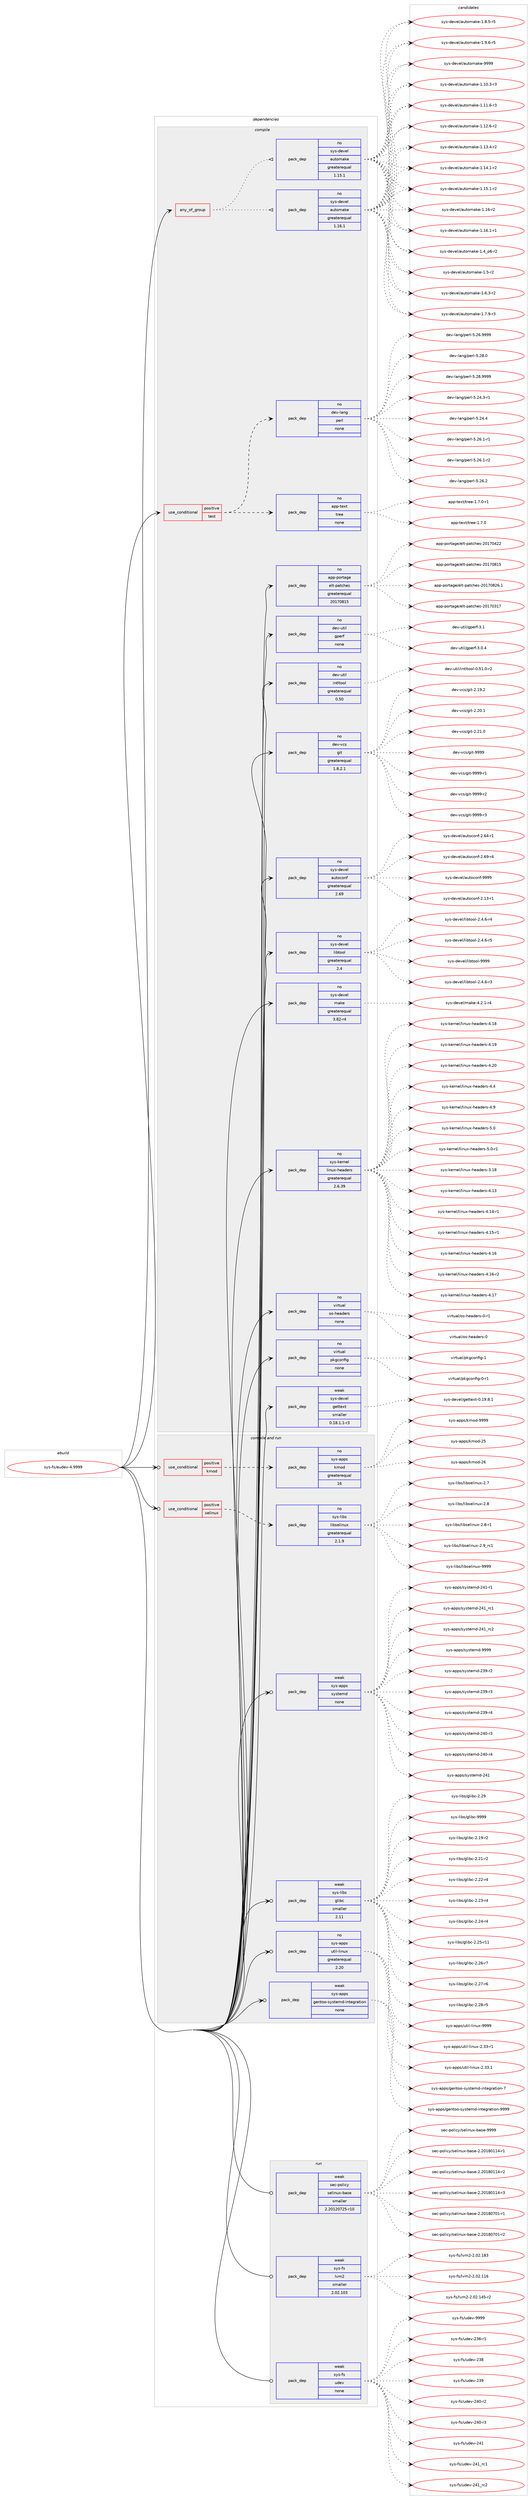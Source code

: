 digraph prolog {

# *************
# Graph options
# *************

newrank=true;
concentrate=true;
compound=true;
graph [rankdir=LR,fontname=Helvetica,fontsize=10,ranksep=1.5];#, ranksep=2.5, nodesep=0.2];
edge  [arrowhead=vee];
node  [fontname=Helvetica,fontsize=10];

# **********
# The ebuild
# **********

subgraph cluster_leftcol {
color=gray;
rank=same;
label=<<i>ebuild</i>>;
id [label="sys-fs/eudev-4.9999", color=red, width=4, href="../sys-fs/eudev-4.9999.svg"];
}

# ****************
# The dependencies
# ****************

subgraph cluster_midcol {
color=gray;
label=<<i>dependencies</i>>;
subgraph cluster_compile {
fillcolor="#eeeeee";
style=filled;
label=<<i>compile</i>>;
subgraph any27521 {
dependency1732085 [label=<<TABLE BORDER="0" CELLBORDER="1" CELLSPACING="0" CELLPADDING="4"><TR><TD CELLPADDING="10">any_of_group</TD></TR></TABLE>>, shape=none, color=red];subgraph pack1242991 {
dependency1732086 [label=<<TABLE BORDER="0" CELLBORDER="1" CELLSPACING="0" CELLPADDING="4" WIDTH="220"><TR><TD ROWSPAN="6" CELLPADDING="30">pack_dep</TD></TR><TR><TD WIDTH="110">no</TD></TR><TR><TD>sys-devel</TD></TR><TR><TD>automake</TD></TR><TR><TD>greaterequal</TD></TR><TR><TD>1.16.1</TD></TR></TABLE>>, shape=none, color=blue];
}
dependency1732085:e -> dependency1732086:w [weight=20,style="dotted",arrowhead="oinv"];
subgraph pack1242992 {
dependency1732087 [label=<<TABLE BORDER="0" CELLBORDER="1" CELLSPACING="0" CELLPADDING="4" WIDTH="220"><TR><TD ROWSPAN="6" CELLPADDING="30">pack_dep</TD></TR><TR><TD WIDTH="110">no</TD></TR><TR><TD>sys-devel</TD></TR><TR><TD>automake</TD></TR><TR><TD>greaterequal</TD></TR><TR><TD>1.15.1</TD></TR></TABLE>>, shape=none, color=blue];
}
dependency1732085:e -> dependency1732087:w [weight=20,style="dotted",arrowhead="oinv"];
}
id:e -> dependency1732085:w [weight=20,style="solid",arrowhead="vee"];
subgraph cond460660 {
dependency1732088 [label=<<TABLE BORDER="0" CELLBORDER="1" CELLSPACING="0" CELLPADDING="4"><TR><TD ROWSPAN="3" CELLPADDING="10">use_conditional</TD></TR><TR><TD>positive</TD></TR><TR><TD>test</TD></TR></TABLE>>, shape=none, color=red];
subgraph pack1242993 {
dependency1732089 [label=<<TABLE BORDER="0" CELLBORDER="1" CELLSPACING="0" CELLPADDING="4" WIDTH="220"><TR><TD ROWSPAN="6" CELLPADDING="30">pack_dep</TD></TR><TR><TD WIDTH="110">no</TD></TR><TR><TD>app-text</TD></TR><TR><TD>tree</TD></TR><TR><TD>none</TD></TR><TR><TD></TD></TR></TABLE>>, shape=none, color=blue];
}
dependency1732088:e -> dependency1732089:w [weight=20,style="dashed",arrowhead="vee"];
subgraph pack1242994 {
dependency1732090 [label=<<TABLE BORDER="0" CELLBORDER="1" CELLSPACING="0" CELLPADDING="4" WIDTH="220"><TR><TD ROWSPAN="6" CELLPADDING="30">pack_dep</TD></TR><TR><TD WIDTH="110">no</TD></TR><TR><TD>dev-lang</TD></TR><TR><TD>perl</TD></TR><TR><TD>none</TD></TR><TR><TD></TD></TR></TABLE>>, shape=none, color=blue];
}
dependency1732088:e -> dependency1732090:w [weight=20,style="dashed",arrowhead="vee"];
}
id:e -> dependency1732088:w [weight=20,style="solid",arrowhead="vee"];
subgraph pack1242995 {
dependency1732091 [label=<<TABLE BORDER="0" CELLBORDER="1" CELLSPACING="0" CELLPADDING="4" WIDTH="220"><TR><TD ROWSPAN="6" CELLPADDING="30">pack_dep</TD></TR><TR><TD WIDTH="110">no</TD></TR><TR><TD>app-portage</TD></TR><TR><TD>elt-patches</TD></TR><TR><TD>greaterequal</TD></TR><TR><TD>20170815</TD></TR></TABLE>>, shape=none, color=blue];
}
id:e -> dependency1732091:w [weight=20,style="solid",arrowhead="vee"];
subgraph pack1242996 {
dependency1732092 [label=<<TABLE BORDER="0" CELLBORDER="1" CELLSPACING="0" CELLPADDING="4" WIDTH="220"><TR><TD ROWSPAN="6" CELLPADDING="30">pack_dep</TD></TR><TR><TD WIDTH="110">no</TD></TR><TR><TD>dev-util</TD></TR><TR><TD>gperf</TD></TR><TR><TD>none</TD></TR><TR><TD></TD></TR></TABLE>>, shape=none, color=blue];
}
id:e -> dependency1732092:w [weight=20,style="solid",arrowhead="vee"];
subgraph pack1242997 {
dependency1732093 [label=<<TABLE BORDER="0" CELLBORDER="1" CELLSPACING="0" CELLPADDING="4" WIDTH="220"><TR><TD ROWSPAN="6" CELLPADDING="30">pack_dep</TD></TR><TR><TD WIDTH="110">no</TD></TR><TR><TD>dev-util</TD></TR><TR><TD>intltool</TD></TR><TR><TD>greaterequal</TD></TR><TR><TD>0.50</TD></TR></TABLE>>, shape=none, color=blue];
}
id:e -> dependency1732093:w [weight=20,style="solid",arrowhead="vee"];
subgraph pack1242998 {
dependency1732094 [label=<<TABLE BORDER="0" CELLBORDER="1" CELLSPACING="0" CELLPADDING="4" WIDTH="220"><TR><TD ROWSPAN="6" CELLPADDING="30">pack_dep</TD></TR><TR><TD WIDTH="110">no</TD></TR><TR><TD>dev-vcs</TD></TR><TR><TD>git</TD></TR><TR><TD>greaterequal</TD></TR><TR><TD>1.8.2.1</TD></TR></TABLE>>, shape=none, color=blue];
}
id:e -> dependency1732094:w [weight=20,style="solid",arrowhead="vee"];
subgraph pack1242999 {
dependency1732095 [label=<<TABLE BORDER="0" CELLBORDER="1" CELLSPACING="0" CELLPADDING="4" WIDTH="220"><TR><TD ROWSPAN="6" CELLPADDING="30">pack_dep</TD></TR><TR><TD WIDTH="110">no</TD></TR><TR><TD>sys-devel</TD></TR><TR><TD>autoconf</TD></TR><TR><TD>greaterequal</TD></TR><TR><TD>2.69</TD></TR></TABLE>>, shape=none, color=blue];
}
id:e -> dependency1732095:w [weight=20,style="solid",arrowhead="vee"];
subgraph pack1243000 {
dependency1732096 [label=<<TABLE BORDER="0" CELLBORDER="1" CELLSPACING="0" CELLPADDING="4" WIDTH="220"><TR><TD ROWSPAN="6" CELLPADDING="30">pack_dep</TD></TR><TR><TD WIDTH="110">no</TD></TR><TR><TD>sys-devel</TD></TR><TR><TD>libtool</TD></TR><TR><TD>greaterequal</TD></TR><TR><TD>2.4</TD></TR></TABLE>>, shape=none, color=blue];
}
id:e -> dependency1732096:w [weight=20,style="solid",arrowhead="vee"];
subgraph pack1243001 {
dependency1732097 [label=<<TABLE BORDER="0" CELLBORDER="1" CELLSPACING="0" CELLPADDING="4" WIDTH="220"><TR><TD ROWSPAN="6" CELLPADDING="30">pack_dep</TD></TR><TR><TD WIDTH="110">no</TD></TR><TR><TD>sys-devel</TD></TR><TR><TD>make</TD></TR><TR><TD>greaterequal</TD></TR><TR><TD>3.82-r4</TD></TR></TABLE>>, shape=none, color=blue];
}
id:e -> dependency1732097:w [weight=20,style="solid",arrowhead="vee"];
subgraph pack1243002 {
dependency1732098 [label=<<TABLE BORDER="0" CELLBORDER="1" CELLSPACING="0" CELLPADDING="4" WIDTH="220"><TR><TD ROWSPAN="6" CELLPADDING="30">pack_dep</TD></TR><TR><TD WIDTH="110">no</TD></TR><TR><TD>sys-kernel</TD></TR><TR><TD>linux-headers</TD></TR><TR><TD>greaterequal</TD></TR><TR><TD>2.6.39</TD></TR></TABLE>>, shape=none, color=blue];
}
id:e -> dependency1732098:w [weight=20,style="solid",arrowhead="vee"];
subgraph pack1243003 {
dependency1732099 [label=<<TABLE BORDER="0" CELLBORDER="1" CELLSPACING="0" CELLPADDING="4" WIDTH="220"><TR><TD ROWSPAN="6" CELLPADDING="30">pack_dep</TD></TR><TR><TD WIDTH="110">no</TD></TR><TR><TD>virtual</TD></TR><TR><TD>os-headers</TD></TR><TR><TD>none</TD></TR><TR><TD></TD></TR></TABLE>>, shape=none, color=blue];
}
id:e -> dependency1732099:w [weight=20,style="solid",arrowhead="vee"];
subgraph pack1243004 {
dependency1732100 [label=<<TABLE BORDER="0" CELLBORDER="1" CELLSPACING="0" CELLPADDING="4" WIDTH="220"><TR><TD ROWSPAN="6" CELLPADDING="30">pack_dep</TD></TR><TR><TD WIDTH="110">no</TD></TR><TR><TD>virtual</TD></TR><TR><TD>pkgconfig</TD></TR><TR><TD>none</TD></TR><TR><TD></TD></TR></TABLE>>, shape=none, color=blue];
}
id:e -> dependency1732100:w [weight=20,style="solid",arrowhead="vee"];
subgraph pack1243005 {
dependency1732101 [label=<<TABLE BORDER="0" CELLBORDER="1" CELLSPACING="0" CELLPADDING="4" WIDTH="220"><TR><TD ROWSPAN="6" CELLPADDING="30">pack_dep</TD></TR><TR><TD WIDTH="110">weak</TD></TR><TR><TD>sys-devel</TD></TR><TR><TD>gettext</TD></TR><TR><TD>smaller</TD></TR><TR><TD>0.18.1.1-r3</TD></TR></TABLE>>, shape=none, color=blue];
}
id:e -> dependency1732101:w [weight=20,style="solid",arrowhead="vee"];
}
subgraph cluster_compileandrun {
fillcolor="#eeeeee";
style=filled;
label=<<i>compile and run</i>>;
subgraph cond460661 {
dependency1732102 [label=<<TABLE BORDER="0" CELLBORDER="1" CELLSPACING="0" CELLPADDING="4"><TR><TD ROWSPAN="3" CELLPADDING="10">use_conditional</TD></TR><TR><TD>positive</TD></TR><TR><TD>kmod</TD></TR></TABLE>>, shape=none, color=red];
subgraph pack1243006 {
dependency1732103 [label=<<TABLE BORDER="0" CELLBORDER="1" CELLSPACING="0" CELLPADDING="4" WIDTH="220"><TR><TD ROWSPAN="6" CELLPADDING="30">pack_dep</TD></TR><TR><TD WIDTH="110">no</TD></TR><TR><TD>sys-apps</TD></TR><TR><TD>kmod</TD></TR><TR><TD>greaterequal</TD></TR><TR><TD>16</TD></TR></TABLE>>, shape=none, color=blue];
}
dependency1732102:e -> dependency1732103:w [weight=20,style="dashed",arrowhead="vee"];
}
id:e -> dependency1732102:w [weight=20,style="solid",arrowhead="odotvee"];
subgraph cond460662 {
dependency1732104 [label=<<TABLE BORDER="0" CELLBORDER="1" CELLSPACING="0" CELLPADDING="4"><TR><TD ROWSPAN="3" CELLPADDING="10">use_conditional</TD></TR><TR><TD>positive</TD></TR><TR><TD>selinux</TD></TR></TABLE>>, shape=none, color=red];
subgraph pack1243007 {
dependency1732105 [label=<<TABLE BORDER="0" CELLBORDER="1" CELLSPACING="0" CELLPADDING="4" WIDTH="220"><TR><TD ROWSPAN="6" CELLPADDING="30">pack_dep</TD></TR><TR><TD WIDTH="110">no</TD></TR><TR><TD>sys-libs</TD></TR><TR><TD>libselinux</TD></TR><TR><TD>greaterequal</TD></TR><TR><TD>2.1.9</TD></TR></TABLE>>, shape=none, color=blue];
}
dependency1732104:e -> dependency1732105:w [weight=20,style="dashed",arrowhead="vee"];
}
id:e -> dependency1732104:w [weight=20,style="solid",arrowhead="odotvee"];
subgraph pack1243008 {
dependency1732106 [label=<<TABLE BORDER="0" CELLBORDER="1" CELLSPACING="0" CELLPADDING="4" WIDTH="220"><TR><TD ROWSPAN="6" CELLPADDING="30">pack_dep</TD></TR><TR><TD WIDTH="110">no</TD></TR><TR><TD>sys-apps</TD></TR><TR><TD>util-linux</TD></TR><TR><TD>greaterequal</TD></TR><TR><TD>2.20</TD></TR></TABLE>>, shape=none, color=blue];
}
id:e -> dependency1732106:w [weight=20,style="solid",arrowhead="odotvee"];
subgraph pack1243009 {
dependency1732107 [label=<<TABLE BORDER="0" CELLBORDER="1" CELLSPACING="0" CELLPADDING="4" WIDTH="220"><TR><TD ROWSPAN="6" CELLPADDING="30">pack_dep</TD></TR><TR><TD WIDTH="110">weak</TD></TR><TR><TD>sys-apps</TD></TR><TR><TD>gentoo-systemd-integration</TD></TR><TR><TD>none</TD></TR><TR><TD></TD></TR></TABLE>>, shape=none, color=blue];
}
id:e -> dependency1732107:w [weight=20,style="solid",arrowhead="odotvee"];
subgraph pack1243010 {
dependency1732108 [label=<<TABLE BORDER="0" CELLBORDER="1" CELLSPACING="0" CELLPADDING="4" WIDTH="220"><TR><TD ROWSPAN="6" CELLPADDING="30">pack_dep</TD></TR><TR><TD WIDTH="110">weak</TD></TR><TR><TD>sys-apps</TD></TR><TR><TD>systemd</TD></TR><TR><TD>none</TD></TR><TR><TD></TD></TR></TABLE>>, shape=none, color=blue];
}
id:e -> dependency1732108:w [weight=20,style="solid",arrowhead="odotvee"];
subgraph pack1243011 {
dependency1732109 [label=<<TABLE BORDER="0" CELLBORDER="1" CELLSPACING="0" CELLPADDING="4" WIDTH="220"><TR><TD ROWSPAN="6" CELLPADDING="30">pack_dep</TD></TR><TR><TD WIDTH="110">weak</TD></TR><TR><TD>sys-libs</TD></TR><TR><TD>glibc</TD></TR><TR><TD>smaller</TD></TR><TR><TD>2.11</TD></TR></TABLE>>, shape=none, color=blue];
}
id:e -> dependency1732109:w [weight=20,style="solid",arrowhead="odotvee"];
}
subgraph cluster_run {
fillcolor="#eeeeee";
style=filled;
label=<<i>run</i>>;
subgraph pack1243012 {
dependency1732110 [label=<<TABLE BORDER="0" CELLBORDER="1" CELLSPACING="0" CELLPADDING="4" WIDTH="220"><TR><TD ROWSPAN="6" CELLPADDING="30">pack_dep</TD></TR><TR><TD WIDTH="110">weak</TD></TR><TR><TD>sec-policy</TD></TR><TR><TD>selinux-base</TD></TR><TR><TD>smaller</TD></TR><TR><TD>2.20120725-r10</TD></TR></TABLE>>, shape=none, color=blue];
}
id:e -> dependency1732110:w [weight=20,style="solid",arrowhead="odot"];
subgraph pack1243013 {
dependency1732111 [label=<<TABLE BORDER="0" CELLBORDER="1" CELLSPACING="0" CELLPADDING="4" WIDTH="220"><TR><TD ROWSPAN="6" CELLPADDING="30">pack_dep</TD></TR><TR><TD WIDTH="110">weak</TD></TR><TR><TD>sys-fs</TD></TR><TR><TD>lvm2</TD></TR><TR><TD>smaller</TD></TR><TR><TD>2.02.103</TD></TR></TABLE>>, shape=none, color=blue];
}
id:e -> dependency1732111:w [weight=20,style="solid",arrowhead="odot"];
subgraph pack1243014 {
dependency1732112 [label=<<TABLE BORDER="0" CELLBORDER="1" CELLSPACING="0" CELLPADDING="4" WIDTH="220"><TR><TD ROWSPAN="6" CELLPADDING="30">pack_dep</TD></TR><TR><TD WIDTH="110">weak</TD></TR><TR><TD>sys-fs</TD></TR><TR><TD>udev</TD></TR><TR><TD>none</TD></TR><TR><TD></TD></TR></TABLE>>, shape=none, color=blue];
}
id:e -> dependency1732112:w [weight=20,style="solid",arrowhead="odot"];
}
}

# **************
# The candidates
# **************

subgraph cluster_choices {
rank=same;
color=gray;
label=<<i>candidates</i>>;

subgraph choice1242991 {
color=black;
nodesep=1;
choice11512111545100101118101108479711711611110997107101454946494846514511451 [label="sys-devel/automake-1.10.3-r3", color=red, width=4,href="../sys-devel/automake-1.10.3-r3.svg"];
choice11512111545100101118101108479711711611110997107101454946494946544511451 [label="sys-devel/automake-1.11.6-r3", color=red, width=4,href="../sys-devel/automake-1.11.6-r3.svg"];
choice11512111545100101118101108479711711611110997107101454946495046544511450 [label="sys-devel/automake-1.12.6-r2", color=red, width=4,href="../sys-devel/automake-1.12.6-r2.svg"];
choice11512111545100101118101108479711711611110997107101454946495146524511450 [label="sys-devel/automake-1.13.4-r2", color=red, width=4,href="../sys-devel/automake-1.13.4-r2.svg"];
choice11512111545100101118101108479711711611110997107101454946495246494511450 [label="sys-devel/automake-1.14.1-r2", color=red, width=4,href="../sys-devel/automake-1.14.1-r2.svg"];
choice11512111545100101118101108479711711611110997107101454946495346494511450 [label="sys-devel/automake-1.15.1-r2", color=red, width=4,href="../sys-devel/automake-1.15.1-r2.svg"];
choice1151211154510010111810110847971171161111099710710145494649544511450 [label="sys-devel/automake-1.16-r2", color=red, width=4,href="../sys-devel/automake-1.16-r2.svg"];
choice11512111545100101118101108479711711611110997107101454946495446494511449 [label="sys-devel/automake-1.16.1-r1", color=red, width=4,href="../sys-devel/automake-1.16.1-r1.svg"];
choice115121115451001011181011084797117116111109971071014549465295112544511450 [label="sys-devel/automake-1.4_p6-r2", color=red, width=4,href="../sys-devel/automake-1.4_p6-r2.svg"];
choice11512111545100101118101108479711711611110997107101454946534511450 [label="sys-devel/automake-1.5-r2", color=red, width=4,href="../sys-devel/automake-1.5-r2.svg"];
choice115121115451001011181011084797117116111109971071014549465446514511450 [label="sys-devel/automake-1.6.3-r2", color=red, width=4,href="../sys-devel/automake-1.6.3-r2.svg"];
choice115121115451001011181011084797117116111109971071014549465546574511451 [label="sys-devel/automake-1.7.9-r3", color=red, width=4,href="../sys-devel/automake-1.7.9-r3.svg"];
choice115121115451001011181011084797117116111109971071014549465646534511453 [label="sys-devel/automake-1.8.5-r5", color=red, width=4,href="../sys-devel/automake-1.8.5-r5.svg"];
choice115121115451001011181011084797117116111109971071014549465746544511453 [label="sys-devel/automake-1.9.6-r5", color=red, width=4,href="../sys-devel/automake-1.9.6-r5.svg"];
choice115121115451001011181011084797117116111109971071014557575757 [label="sys-devel/automake-9999", color=red, width=4,href="../sys-devel/automake-9999.svg"];
dependency1732086:e -> choice11512111545100101118101108479711711611110997107101454946494846514511451:w [style=dotted,weight="100"];
dependency1732086:e -> choice11512111545100101118101108479711711611110997107101454946494946544511451:w [style=dotted,weight="100"];
dependency1732086:e -> choice11512111545100101118101108479711711611110997107101454946495046544511450:w [style=dotted,weight="100"];
dependency1732086:e -> choice11512111545100101118101108479711711611110997107101454946495146524511450:w [style=dotted,weight="100"];
dependency1732086:e -> choice11512111545100101118101108479711711611110997107101454946495246494511450:w [style=dotted,weight="100"];
dependency1732086:e -> choice11512111545100101118101108479711711611110997107101454946495346494511450:w [style=dotted,weight="100"];
dependency1732086:e -> choice1151211154510010111810110847971171161111099710710145494649544511450:w [style=dotted,weight="100"];
dependency1732086:e -> choice11512111545100101118101108479711711611110997107101454946495446494511449:w [style=dotted,weight="100"];
dependency1732086:e -> choice115121115451001011181011084797117116111109971071014549465295112544511450:w [style=dotted,weight="100"];
dependency1732086:e -> choice11512111545100101118101108479711711611110997107101454946534511450:w [style=dotted,weight="100"];
dependency1732086:e -> choice115121115451001011181011084797117116111109971071014549465446514511450:w [style=dotted,weight="100"];
dependency1732086:e -> choice115121115451001011181011084797117116111109971071014549465546574511451:w [style=dotted,weight="100"];
dependency1732086:e -> choice115121115451001011181011084797117116111109971071014549465646534511453:w [style=dotted,weight="100"];
dependency1732086:e -> choice115121115451001011181011084797117116111109971071014549465746544511453:w [style=dotted,weight="100"];
dependency1732086:e -> choice115121115451001011181011084797117116111109971071014557575757:w [style=dotted,weight="100"];
}
subgraph choice1242992 {
color=black;
nodesep=1;
choice11512111545100101118101108479711711611110997107101454946494846514511451 [label="sys-devel/automake-1.10.3-r3", color=red, width=4,href="../sys-devel/automake-1.10.3-r3.svg"];
choice11512111545100101118101108479711711611110997107101454946494946544511451 [label="sys-devel/automake-1.11.6-r3", color=red, width=4,href="../sys-devel/automake-1.11.6-r3.svg"];
choice11512111545100101118101108479711711611110997107101454946495046544511450 [label="sys-devel/automake-1.12.6-r2", color=red, width=4,href="../sys-devel/automake-1.12.6-r2.svg"];
choice11512111545100101118101108479711711611110997107101454946495146524511450 [label="sys-devel/automake-1.13.4-r2", color=red, width=4,href="../sys-devel/automake-1.13.4-r2.svg"];
choice11512111545100101118101108479711711611110997107101454946495246494511450 [label="sys-devel/automake-1.14.1-r2", color=red, width=4,href="../sys-devel/automake-1.14.1-r2.svg"];
choice11512111545100101118101108479711711611110997107101454946495346494511450 [label="sys-devel/automake-1.15.1-r2", color=red, width=4,href="../sys-devel/automake-1.15.1-r2.svg"];
choice1151211154510010111810110847971171161111099710710145494649544511450 [label="sys-devel/automake-1.16-r2", color=red, width=4,href="../sys-devel/automake-1.16-r2.svg"];
choice11512111545100101118101108479711711611110997107101454946495446494511449 [label="sys-devel/automake-1.16.1-r1", color=red, width=4,href="../sys-devel/automake-1.16.1-r1.svg"];
choice115121115451001011181011084797117116111109971071014549465295112544511450 [label="sys-devel/automake-1.4_p6-r2", color=red, width=4,href="../sys-devel/automake-1.4_p6-r2.svg"];
choice11512111545100101118101108479711711611110997107101454946534511450 [label="sys-devel/automake-1.5-r2", color=red, width=4,href="../sys-devel/automake-1.5-r2.svg"];
choice115121115451001011181011084797117116111109971071014549465446514511450 [label="sys-devel/automake-1.6.3-r2", color=red, width=4,href="../sys-devel/automake-1.6.3-r2.svg"];
choice115121115451001011181011084797117116111109971071014549465546574511451 [label="sys-devel/automake-1.7.9-r3", color=red, width=4,href="../sys-devel/automake-1.7.9-r3.svg"];
choice115121115451001011181011084797117116111109971071014549465646534511453 [label="sys-devel/automake-1.8.5-r5", color=red, width=4,href="../sys-devel/automake-1.8.5-r5.svg"];
choice115121115451001011181011084797117116111109971071014549465746544511453 [label="sys-devel/automake-1.9.6-r5", color=red, width=4,href="../sys-devel/automake-1.9.6-r5.svg"];
choice115121115451001011181011084797117116111109971071014557575757 [label="sys-devel/automake-9999", color=red, width=4,href="../sys-devel/automake-9999.svg"];
dependency1732087:e -> choice11512111545100101118101108479711711611110997107101454946494846514511451:w [style=dotted,weight="100"];
dependency1732087:e -> choice11512111545100101118101108479711711611110997107101454946494946544511451:w [style=dotted,weight="100"];
dependency1732087:e -> choice11512111545100101118101108479711711611110997107101454946495046544511450:w [style=dotted,weight="100"];
dependency1732087:e -> choice11512111545100101118101108479711711611110997107101454946495146524511450:w [style=dotted,weight="100"];
dependency1732087:e -> choice11512111545100101118101108479711711611110997107101454946495246494511450:w [style=dotted,weight="100"];
dependency1732087:e -> choice11512111545100101118101108479711711611110997107101454946495346494511450:w [style=dotted,weight="100"];
dependency1732087:e -> choice1151211154510010111810110847971171161111099710710145494649544511450:w [style=dotted,weight="100"];
dependency1732087:e -> choice11512111545100101118101108479711711611110997107101454946495446494511449:w [style=dotted,weight="100"];
dependency1732087:e -> choice115121115451001011181011084797117116111109971071014549465295112544511450:w [style=dotted,weight="100"];
dependency1732087:e -> choice11512111545100101118101108479711711611110997107101454946534511450:w [style=dotted,weight="100"];
dependency1732087:e -> choice115121115451001011181011084797117116111109971071014549465446514511450:w [style=dotted,weight="100"];
dependency1732087:e -> choice115121115451001011181011084797117116111109971071014549465546574511451:w [style=dotted,weight="100"];
dependency1732087:e -> choice115121115451001011181011084797117116111109971071014549465646534511453:w [style=dotted,weight="100"];
dependency1732087:e -> choice115121115451001011181011084797117116111109971071014549465746544511453:w [style=dotted,weight="100"];
dependency1732087:e -> choice115121115451001011181011084797117116111109971071014557575757:w [style=dotted,weight="100"];
}
subgraph choice1242993 {
color=black;
nodesep=1;
choice971121124511610112011647116114101101454946554648 [label="app-text/tree-1.7.0", color=red, width=4,href="../app-text/tree-1.7.0.svg"];
choice9711211245116101120116471161141011014549465546484511449 [label="app-text/tree-1.7.0-r1", color=red, width=4,href="../app-text/tree-1.7.0-r1.svg"];
dependency1732089:e -> choice971121124511610112011647116114101101454946554648:w [style=dotted,weight="100"];
dependency1732089:e -> choice9711211245116101120116471161141011014549465546484511449:w [style=dotted,weight="100"];
}
subgraph choice1242994 {
color=black;
nodesep=1;
choice100101118451089711010347112101114108455346505246514511449 [label="dev-lang/perl-5.24.3-r1", color=red, width=4,href="../dev-lang/perl-5.24.3-r1.svg"];
choice10010111845108971101034711210111410845534650524652 [label="dev-lang/perl-5.24.4", color=red, width=4,href="../dev-lang/perl-5.24.4.svg"];
choice100101118451089711010347112101114108455346505446494511449 [label="dev-lang/perl-5.26.1-r1", color=red, width=4,href="../dev-lang/perl-5.26.1-r1.svg"];
choice100101118451089711010347112101114108455346505446494511450 [label="dev-lang/perl-5.26.1-r2", color=red, width=4,href="../dev-lang/perl-5.26.1-r2.svg"];
choice10010111845108971101034711210111410845534650544650 [label="dev-lang/perl-5.26.2", color=red, width=4,href="../dev-lang/perl-5.26.2.svg"];
choice10010111845108971101034711210111410845534650544657575757 [label="dev-lang/perl-5.26.9999", color=red, width=4,href="../dev-lang/perl-5.26.9999.svg"];
choice10010111845108971101034711210111410845534650564648 [label="dev-lang/perl-5.28.0", color=red, width=4,href="../dev-lang/perl-5.28.0.svg"];
choice10010111845108971101034711210111410845534650564657575757 [label="dev-lang/perl-5.28.9999", color=red, width=4,href="../dev-lang/perl-5.28.9999.svg"];
dependency1732090:e -> choice100101118451089711010347112101114108455346505246514511449:w [style=dotted,weight="100"];
dependency1732090:e -> choice10010111845108971101034711210111410845534650524652:w [style=dotted,weight="100"];
dependency1732090:e -> choice100101118451089711010347112101114108455346505446494511449:w [style=dotted,weight="100"];
dependency1732090:e -> choice100101118451089711010347112101114108455346505446494511450:w [style=dotted,weight="100"];
dependency1732090:e -> choice10010111845108971101034711210111410845534650544650:w [style=dotted,weight="100"];
dependency1732090:e -> choice10010111845108971101034711210111410845534650544657575757:w [style=dotted,weight="100"];
dependency1732090:e -> choice10010111845108971101034711210111410845534650564648:w [style=dotted,weight="100"];
dependency1732090:e -> choice10010111845108971101034711210111410845534650564657575757:w [style=dotted,weight="100"];
}
subgraph choice1242995 {
color=black;
nodesep=1;
choice97112112451121111141169710310147101108116451129711699104101115455048495548514955 [label="app-portage/elt-patches-20170317", color=red, width=4,href="../app-portage/elt-patches-20170317.svg"];
choice97112112451121111141169710310147101108116451129711699104101115455048495548525050 [label="app-portage/elt-patches-20170422", color=red, width=4,href="../app-portage/elt-patches-20170422.svg"];
choice97112112451121111141169710310147101108116451129711699104101115455048495548564953 [label="app-portage/elt-patches-20170815", color=red, width=4,href="../app-portage/elt-patches-20170815.svg"];
choice971121124511211111411697103101471011081164511297116991041011154550484955485650544649 [label="app-portage/elt-patches-20170826.1", color=red, width=4,href="../app-portage/elt-patches-20170826.1.svg"];
dependency1732091:e -> choice97112112451121111141169710310147101108116451129711699104101115455048495548514955:w [style=dotted,weight="100"];
dependency1732091:e -> choice97112112451121111141169710310147101108116451129711699104101115455048495548525050:w [style=dotted,weight="100"];
dependency1732091:e -> choice97112112451121111141169710310147101108116451129711699104101115455048495548564953:w [style=dotted,weight="100"];
dependency1732091:e -> choice971121124511211111411697103101471011081164511297116991041011154550484955485650544649:w [style=dotted,weight="100"];
}
subgraph choice1242996 {
color=black;
nodesep=1;
choice1001011184511711610510847103112101114102455146484652 [label="dev-util/gperf-3.0.4", color=red, width=4,href="../dev-util/gperf-3.0.4.svg"];
choice100101118451171161051084710311210111410245514649 [label="dev-util/gperf-3.1", color=red, width=4,href="../dev-util/gperf-3.1.svg"];
dependency1732092:e -> choice1001011184511711610510847103112101114102455146484652:w [style=dotted,weight="100"];
dependency1732092:e -> choice100101118451171161051084710311210111410245514649:w [style=dotted,weight="100"];
}
subgraph choice1242997 {
color=black;
nodesep=1;
choice1001011184511711610510847105110116108116111111108454846534946484511450 [label="dev-util/intltool-0.51.0-r2", color=red, width=4,href="../dev-util/intltool-0.51.0-r2.svg"];
dependency1732093:e -> choice1001011184511711610510847105110116108116111111108454846534946484511450:w [style=dotted,weight="100"];
}
subgraph choice1242998 {
color=black;
nodesep=1;
choice10010111845118991154710310511645504649574650 [label="dev-vcs/git-2.19.2", color=red, width=4,href="../dev-vcs/git-2.19.2.svg"];
choice10010111845118991154710310511645504650484649 [label="dev-vcs/git-2.20.1", color=red, width=4,href="../dev-vcs/git-2.20.1.svg"];
choice10010111845118991154710310511645504650494648 [label="dev-vcs/git-2.21.0", color=red, width=4,href="../dev-vcs/git-2.21.0.svg"];
choice1001011184511899115471031051164557575757 [label="dev-vcs/git-9999", color=red, width=4,href="../dev-vcs/git-9999.svg"];
choice10010111845118991154710310511645575757574511449 [label="dev-vcs/git-9999-r1", color=red, width=4,href="../dev-vcs/git-9999-r1.svg"];
choice10010111845118991154710310511645575757574511450 [label="dev-vcs/git-9999-r2", color=red, width=4,href="../dev-vcs/git-9999-r2.svg"];
choice10010111845118991154710310511645575757574511451 [label="dev-vcs/git-9999-r3", color=red, width=4,href="../dev-vcs/git-9999-r3.svg"];
dependency1732094:e -> choice10010111845118991154710310511645504649574650:w [style=dotted,weight="100"];
dependency1732094:e -> choice10010111845118991154710310511645504650484649:w [style=dotted,weight="100"];
dependency1732094:e -> choice10010111845118991154710310511645504650494648:w [style=dotted,weight="100"];
dependency1732094:e -> choice1001011184511899115471031051164557575757:w [style=dotted,weight="100"];
dependency1732094:e -> choice10010111845118991154710310511645575757574511449:w [style=dotted,weight="100"];
dependency1732094:e -> choice10010111845118991154710310511645575757574511450:w [style=dotted,weight="100"];
dependency1732094:e -> choice10010111845118991154710310511645575757574511451:w [style=dotted,weight="100"];
}
subgraph choice1242999 {
color=black;
nodesep=1;
choice1151211154510010111810110847971171161119911111010245504649514511449 [label="sys-devel/autoconf-2.13-r1", color=red, width=4,href="../sys-devel/autoconf-2.13-r1.svg"];
choice1151211154510010111810110847971171161119911111010245504654524511449 [label="sys-devel/autoconf-2.64-r1", color=red, width=4,href="../sys-devel/autoconf-2.64-r1.svg"];
choice1151211154510010111810110847971171161119911111010245504654574511452 [label="sys-devel/autoconf-2.69-r4", color=red, width=4,href="../sys-devel/autoconf-2.69-r4.svg"];
choice115121115451001011181011084797117116111991111101024557575757 [label="sys-devel/autoconf-9999", color=red, width=4,href="../sys-devel/autoconf-9999.svg"];
dependency1732095:e -> choice1151211154510010111810110847971171161119911111010245504649514511449:w [style=dotted,weight="100"];
dependency1732095:e -> choice1151211154510010111810110847971171161119911111010245504654524511449:w [style=dotted,weight="100"];
dependency1732095:e -> choice1151211154510010111810110847971171161119911111010245504654574511452:w [style=dotted,weight="100"];
dependency1732095:e -> choice115121115451001011181011084797117116111991111101024557575757:w [style=dotted,weight="100"];
}
subgraph choice1243000 {
color=black;
nodesep=1;
choice1151211154510010111810110847108105981161111111084550465246544511451 [label="sys-devel/libtool-2.4.6-r3", color=red, width=4,href="../sys-devel/libtool-2.4.6-r3.svg"];
choice1151211154510010111810110847108105981161111111084550465246544511452 [label="sys-devel/libtool-2.4.6-r4", color=red, width=4,href="../sys-devel/libtool-2.4.6-r4.svg"];
choice1151211154510010111810110847108105981161111111084550465246544511453 [label="sys-devel/libtool-2.4.6-r5", color=red, width=4,href="../sys-devel/libtool-2.4.6-r5.svg"];
choice1151211154510010111810110847108105981161111111084557575757 [label="sys-devel/libtool-9999", color=red, width=4,href="../sys-devel/libtool-9999.svg"];
dependency1732096:e -> choice1151211154510010111810110847108105981161111111084550465246544511451:w [style=dotted,weight="100"];
dependency1732096:e -> choice1151211154510010111810110847108105981161111111084550465246544511452:w [style=dotted,weight="100"];
dependency1732096:e -> choice1151211154510010111810110847108105981161111111084550465246544511453:w [style=dotted,weight="100"];
dependency1732096:e -> choice1151211154510010111810110847108105981161111111084557575757:w [style=dotted,weight="100"];
}
subgraph choice1243001 {
color=black;
nodesep=1;
choice1151211154510010111810110847109971071014552465046494511452 [label="sys-devel/make-4.2.1-r4", color=red, width=4,href="../sys-devel/make-4.2.1-r4.svg"];
dependency1732097:e -> choice1151211154510010111810110847109971071014552465046494511452:w [style=dotted,weight="100"];
}
subgraph choice1243002 {
color=black;
nodesep=1;
choice115121115451071011141101011084710810511011712045104101971001011141154551464956 [label="sys-kernel/linux-headers-3.18", color=red, width=4,href="../sys-kernel/linux-headers-3.18.svg"];
choice115121115451071011141101011084710810511011712045104101971001011141154552464951 [label="sys-kernel/linux-headers-4.13", color=red, width=4,href="../sys-kernel/linux-headers-4.13.svg"];
choice1151211154510710111411010110847108105110117120451041019710010111411545524649524511449 [label="sys-kernel/linux-headers-4.14-r1", color=red, width=4,href="../sys-kernel/linux-headers-4.14-r1.svg"];
choice1151211154510710111411010110847108105110117120451041019710010111411545524649534511449 [label="sys-kernel/linux-headers-4.15-r1", color=red, width=4,href="../sys-kernel/linux-headers-4.15-r1.svg"];
choice115121115451071011141101011084710810511011712045104101971001011141154552464954 [label="sys-kernel/linux-headers-4.16", color=red, width=4,href="../sys-kernel/linux-headers-4.16.svg"];
choice1151211154510710111411010110847108105110117120451041019710010111411545524649544511450 [label="sys-kernel/linux-headers-4.16-r2", color=red, width=4,href="../sys-kernel/linux-headers-4.16-r2.svg"];
choice115121115451071011141101011084710810511011712045104101971001011141154552464955 [label="sys-kernel/linux-headers-4.17", color=red, width=4,href="../sys-kernel/linux-headers-4.17.svg"];
choice115121115451071011141101011084710810511011712045104101971001011141154552464956 [label="sys-kernel/linux-headers-4.18", color=red, width=4,href="../sys-kernel/linux-headers-4.18.svg"];
choice115121115451071011141101011084710810511011712045104101971001011141154552464957 [label="sys-kernel/linux-headers-4.19", color=red, width=4,href="../sys-kernel/linux-headers-4.19.svg"];
choice115121115451071011141101011084710810511011712045104101971001011141154552465048 [label="sys-kernel/linux-headers-4.20", color=red, width=4,href="../sys-kernel/linux-headers-4.20.svg"];
choice1151211154510710111411010110847108105110117120451041019710010111411545524652 [label="sys-kernel/linux-headers-4.4", color=red, width=4,href="../sys-kernel/linux-headers-4.4.svg"];
choice1151211154510710111411010110847108105110117120451041019710010111411545524657 [label="sys-kernel/linux-headers-4.9", color=red, width=4,href="../sys-kernel/linux-headers-4.9.svg"];
choice1151211154510710111411010110847108105110117120451041019710010111411545534648 [label="sys-kernel/linux-headers-5.0", color=red, width=4,href="../sys-kernel/linux-headers-5.0.svg"];
choice11512111545107101114110101108471081051101171204510410197100101114115455346484511449 [label="sys-kernel/linux-headers-5.0-r1", color=red, width=4,href="../sys-kernel/linux-headers-5.0-r1.svg"];
dependency1732098:e -> choice115121115451071011141101011084710810511011712045104101971001011141154551464956:w [style=dotted,weight="100"];
dependency1732098:e -> choice115121115451071011141101011084710810511011712045104101971001011141154552464951:w [style=dotted,weight="100"];
dependency1732098:e -> choice1151211154510710111411010110847108105110117120451041019710010111411545524649524511449:w [style=dotted,weight="100"];
dependency1732098:e -> choice1151211154510710111411010110847108105110117120451041019710010111411545524649534511449:w [style=dotted,weight="100"];
dependency1732098:e -> choice115121115451071011141101011084710810511011712045104101971001011141154552464954:w [style=dotted,weight="100"];
dependency1732098:e -> choice1151211154510710111411010110847108105110117120451041019710010111411545524649544511450:w [style=dotted,weight="100"];
dependency1732098:e -> choice115121115451071011141101011084710810511011712045104101971001011141154552464955:w [style=dotted,weight="100"];
dependency1732098:e -> choice115121115451071011141101011084710810511011712045104101971001011141154552464956:w [style=dotted,weight="100"];
dependency1732098:e -> choice115121115451071011141101011084710810511011712045104101971001011141154552464957:w [style=dotted,weight="100"];
dependency1732098:e -> choice115121115451071011141101011084710810511011712045104101971001011141154552465048:w [style=dotted,weight="100"];
dependency1732098:e -> choice1151211154510710111411010110847108105110117120451041019710010111411545524652:w [style=dotted,weight="100"];
dependency1732098:e -> choice1151211154510710111411010110847108105110117120451041019710010111411545524657:w [style=dotted,weight="100"];
dependency1732098:e -> choice1151211154510710111411010110847108105110117120451041019710010111411545534648:w [style=dotted,weight="100"];
dependency1732098:e -> choice11512111545107101114110101108471081051101171204510410197100101114115455346484511449:w [style=dotted,weight="100"];
}
subgraph choice1243003 {
color=black;
nodesep=1;
choice118105114116117971084711111545104101971001011141154548 [label="virtual/os-headers-0", color=red, width=4,href="../virtual/os-headers-0.svg"];
choice1181051141161179710847111115451041019710010111411545484511449 [label="virtual/os-headers-0-r1", color=red, width=4,href="../virtual/os-headers-0-r1.svg"];
dependency1732099:e -> choice118105114116117971084711111545104101971001011141154548:w [style=dotted,weight="100"];
dependency1732099:e -> choice1181051141161179710847111115451041019710010111411545484511449:w [style=dotted,weight="100"];
}
subgraph choice1243004 {
color=black;
nodesep=1;
choice11810511411611797108471121071039911111010210510345484511449 [label="virtual/pkgconfig-0-r1", color=red, width=4,href="../virtual/pkgconfig-0-r1.svg"];
choice1181051141161179710847112107103991111101021051034549 [label="virtual/pkgconfig-1", color=red, width=4,href="../virtual/pkgconfig-1.svg"];
dependency1732100:e -> choice11810511411611797108471121071039911111010210510345484511449:w [style=dotted,weight="100"];
dependency1732100:e -> choice1181051141161179710847112107103991111101021051034549:w [style=dotted,weight="100"];
}
subgraph choice1243005 {
color=black;
nodesep=1;
choice1151211154510010111810110847103101116116101120116454846495746564649 [label="sys-devel/gettext-0.19.8.1", color=red, width=4,href="../sys-devel/gettext-0.19.8.1.svg"];
dependency1732101:e -> choice1151211154510010111810110847103101116116101120116454846495746564649:w [style=dotted,weight="100"];
}
subgraph choice1243006 {
color=black;
nodesep=1;
choice115121115459711211211547107109111100455053 [label="sys-apps/kmod-25", color=red, width=4,href="../sys-apps/kmod-25.svg"];
choice115121115459711211211547107109111100455054 [label="sys-apps/kmod-26", color=red, width=4,href="../sys-apps/kmod-26.svg"];
choice1151211154597112112115471071091111004557575757 [label="sys-apps/kmod-9999", color=red, width=4,href="../sys-apps/kmod-9999.svg"];
dependency1732103:e -> choice115121115459711211211547107109111100455053:w [style=dotted,weight="100"];
dependency1732103:e -> choice115121115459711211211547107109111100455054:w [style=dotted,weight="100"];
dependency1732103:e -> choice1151211154597112112115471071091111004557575757:w [style=dotted,weight="100"];
}
subgraph choice1243007 {
color=black;
nodesep=1;
choice1151211154510810598115471081059811510110810511011712045504655 [label="sys-libs/libselinux-2.7", color=red, width=4,href="../sys-libs/libselinux-2.7.svg"];
choice1151211154510810598115471081059811510110810511011712045504656 [label="sys-libs/libselinux-2.8", color=red, width=4,href="../sys-libs/libselinux-2.8.svg"];
choice11512111545108105981154710810598115101108105110117120455046564511449 [label="sys-libs/libselinux-2.8-r1", color=red, width=4,href="../sys-libs/libselinux-2.8-r1.svg"];
choice1151211154510810598115471081059811510110810511011712045504657951149949 [label="sys-libs/libselinux-2.9_rc1", color=red, width=4,href="../sys-libs/libselinux-2.9_rc1.svg"];
choice115121115451081059811547108105981151011081051101171204557575757 [label="sys-libs/libselinux-9999", color=red, width=4,href="../sys-libs/libselinux-9999.svg"];
dependency1732105:e -> choice1151211154510810598115471081059811510110810511011712045504655:w [style=dotted,weight="100"];
dependency1732105:e -> choice1151211154510810598115471081059811510110810511011712045504656:w [style=dotted,weight="100"];
dependency1732105:e -> choice11512111545108105981154710810598115101108105110117120455046564511449:w [style=dotted,weight="100"];
dependency1732105:e -> choice1151211154510810598115471081059811510110810511011712045504657951149949:w [style=dotted,weight="100"];
dependency1732105:e -> choice115121115451081059811547108105981151011081051101171204557575757:w [style=dotted,weight="100"];
}
subgraph choice1243008 {
color=black;
nodesep=1;
choice1151211154597112112115471171161051084510810511011712045504651514511449 [label="sys-apps/util-linux-2.33-r1", color=red, width=4,href="../sys-apps/util-linux-2.33-r1.svg"];
choice1151211154597112112115471171161051084510810511011712045504651514649 [label="sys-apps/util-linux-2.33.1", color=red, width=4,href="../sys-apps/util-linux-2.33.1.svg"];
choice115121115459711211211547117116105108451081051101171204557575757 [label="sys-apps/util-linux-9999", color=red, width=4,href="../sys-apps/util-linux-9999.svg"];
dependency1732106:e -> choice1151211154597112112115471171161051084510810511011712045504651514511449:w [style=dotted,weight="100"];
dependency1732106:e -> choice1151211154597112112115471171161051084510810511011712045504651514649:w [style=dotted,weight="100"];
dependency1732106:e -> choice115121115459711211211547117116105108451081051101171204557575757:w [style=dotted,weight="100"];
}
subgraph choice1243009 {
color=black;
nodesep=1;
choice1151211154597112112115471031011101161111114511512111511610110910045105110116101103114971161051111104555 [label="sys-apps/gentoo-systemd-integration-7", color=red, width=4,href="../sys-apps/gentoo-systemd-integration-7.svg"];
choice1151211154597112112115471031011101161111114511512111511610110910045105110116101103114971161051111104557575757 [label="sys-apps/gentoo-systemd-integration-9999", color=red, width=4,href="../sys-apps/gentoo-systemd-integration-9999.svg"];
dependency1732107:e -> choice1151211154597112112115471031011101161111114511512111511610110910045105110116101103114971161051111104555:w [style=dotted,weight="100"];
dependency1732107:e -> choice1151211154597112112115471031011101161111114511512111511610110910045105110116101103114971161051111104557575757:w [style=dotted,weight="100"];
}
subgraph choice1243010 {
color=black;
nodesep=1;
choice115121115459711211211547115121115116101109100455051574511450 [label="sys-apps/systemd-239-r2", color=red, width=4,href="../sys-apps/systemd-239-r2.svg"];
choice115121115459711211211547115121115116101109100455051574511451 [label="sys-apps/systemd-239-r3", color=red, width=4,href="../sys-apps/systemd-239-r3.svg"];
choice115121115459711211211547115121115116101109100455051574511452 [label="sys-apps/systemd-239-r4", color=red, width=4,href="../sys-apps/systemd-239-r4.svg"];
choice115121115459711211211547115121115116101109100455052484511451 [label="sys-apps/systemd-240-r3", color=red, width=4,href="../sys-apps/systemd-240-r3.svg"];
choice115121115459711211211547115121115116101109100455052484511452 [label="sys-apps/systemd-240-r4", color=red, width=4,href="../sys-apps/systemd-240-r4.svg"];
choice11512111545971121121154711512111511610110910045505249 [label="sys-apps/systemd-241", color=red, width=4,href="../sys-apps/systemd-241.svg"];
choice115121115459711211211547115121115116101109100455052494511449 [label="sys-apps/systemd-241-r1", color=red, width=4,href="../sys-apps/systemd-241-r1.svg"];
choice11512111545971121121154711512111511610110910045505249951149949 [label="sys-apps/systemd-241_rc1", color=red, width=4,href="../sys-apps/systemd-241_rc1.svg"];
choice11512111545971121121154711512111511610110910045505249951149950 [label="sys-apps/systemd-241_rc2", color=red, width=4,href="../sys-apps/systemd-241_rc2.svg"];
choice1151211154597112112115471151211151161011091004557575757 [label="sys-apps/systemd-9999", color=red, width=4,href="../sys-apps/systemd-9999.svg"];
dependency1732108:e -> choice115121115459711211211547115121115116101109100455051574511450:w [style=dotted,weight="100"];
dependency1732108:e -> choice115121115459711211211547115121115116101109100455051574511451:w [style=dotted,weight="100"];
dependency1732108:e -> choice115121115459711211211547115121115116101109100455051574511452:w [style=dotted,weight="100"];
dependency1732108:e -> choice115121115459711211211547115121115116101109100455052484511451:w [style=dotted,weight="100"];
dependency1732108:e -> choice115121115459711211211547115121115116101109100455052484511452:w [style=dotted,weight="100"];
dependency1732108:e -> choice11512111545971121121154711512111511610110910045505249:w [style=dotted,weight="100"];
dependency1732108:e -> choice115121115459711211211547115121115116101109100455052494511449:w [style=dotted,weight="100"];
dependency1732108:e -> choice11512111545971121121154711512111511610110910045505249951149949:w [style=dotted,weight="100"];
dependency1732108:e -> choice11512111545971121121154711512111511610110910045505249951149950:w [style=dotted,weight="100"];
dependency1732108:e -> choice1151211154597112112115471151211151161011091004557575757:w [style=dotted,weight="100"];
}
subgraph choice1243011 {
color=black;
nodesep=1;
choice115121115451081059811547103108105989945504649574511450 [label="sys-libs/glibc-2.19-r2", color=red, width=4,href="../sys-libs/glibc-2.19-r2.svg"];
choice115121115451081059811547103108105989945504650494511450 [label="sys-libs/glibc-2.21-r2", color=red, width=4,href="../sys-libs/glibc-2.21-r2.svg"];
choice115121115451081059811547103108105989945504650504511452 [label="sys-libs/glibc-2.22-r4", color=red, width=4,href="../sys-libs/glibc-2.22-r4.svg"];
choice115121115451081059811547103108105989945504650514511452 [label="sys-libs/glibc-2.23-r4", color=red, width=4,href="../sys-libs/glibc-2.23-r4.svg"];
choice115121115451081059811547103108105989945504650524511452 [label="sys-libs/glibc-2.24-r4", color=red, width=4,href="../sys-libs/glibc-2.24-r4.svg"];
choice11512111545108105981154710310810598994550465053451144949 [label="sys-libs/glibc-2.25-r11", color=red, width=4,href="../sys-libs/glibc-2.25-r11.svg"];
choice115121115451081059811547103108105989945504650544511455 [label="sys-libs/glibc-2.26-r7", color=red, width=4,href="../sys-libs/glibc-2.26-r7.svg"];
choice115121115451081059811547103108105989945504650554511454 [label="sys-libs/glibc-2.27-r6", color=red, width=4,href="../sys-libs/glibc-2.27-r6.svg"];
choice115121115451081059811547103108105989945504650564511453 [label="sys-libs/glibc-2.28-r5", color=red, width=4,href="../sys-libs/glibc-2.28-r5.svg"];
choice11512111545108105981154710310810598994550465057 [label="sys-libs/glibc-2.29", color=red, width=4,href="../sys-libs/glibc-2.29.svg"];
choice11512111545108105981154710310810598994557575757 [label="sys-libs/glibc-9999", color=red, width=4,href="../sys-libs/glibc-9999.svg"];
dependency1732109:e -> choice115121115451081059811547103108105989945504649574511450:w [style=dotted,weight="100"];
dependency1732109:e -> choice115121115451081059811547103108105989945504650494511450:w [style=dotted,weight="100"];
dependency1732109:e -> choice115121115451081059811547103108105989945504650504511452:w [style=dotted,weight="100"];
dependency1732109:e -> choice115121115451081059811547103108105989945504650514511452:w [style=dotted,weight="100"];
dependency1732109:e -> choice115121115451081059811547103108105989945504650524511452:w [style=dotted,weight="100"];
dependency1732109:e -> choice11512111545108105981154710310810598994550465053451144949:w [style=dotted,weight="100"];
dependency1732109:e -> choice115121115451081059811547103108105989945504650544511455:w [style=dotted,weight="100"];
dependency1732109:e -> choice115121115451081059811547103108105989945504650554511454:w [style=dotted,weight="100"];
dependency1732109:e -> choice115121115451081059811547103108105989945504650564511453:w [style=dotted,weight="100"];
dependency1732109:e -> choice11512111545108105981154710310810598994550465057:w [style=dotted,weight="100"];
dependency1732109:e -> choice11512111545108105981154710310810598994557575757:w [style=dotted,weight="100"];
}
subgraph choice1243012 {
color=black;
nodesep=1;
choice1151019945112111108105991214711510110810511011712045989711510145504650484956484949524511449 [label="sec-policy/selinux-base-2.20180114-r1", color=red, width=4,href="../sec-policy/selinux-base-2.20180114-r1.svg"];
choice1151019945112111108105991214711510110810511011712045989711510145504650484956484949524511450 [label="sec-policy/selinux-base-2.20180114-r2", color=red, width=4,href="../sec-policy/selinux-base-2.20180114-r2.svg"];
choice1151019945112111108105991214711510110810511011712045989711510145504650484956484949524511451 [label="sec-policy/selinux-base-2.20180114-r3", color=red, width=4,href="../sec-policy/selinux-base-2.20180114-r3.svg"];
choice1151019945112111108105991214711510110810511011712045989711510145504650484956485548494511449 [label="sec-policy/selinux-base-2.20180701-r1", color=red, width=4,href="../sec-policy/selinux-base-2.20180701-r1.svg"];
choice1151019945112111108105991214711510110810511011712045989711510145504650484956485548494511450 [label="sec-policy/selinux-base-2.20180701-r2", color=red, width=4,href="../sec-policy/selinux-base-2.20180701-r2.svg"];
choice115101994511211110810599121471151011081051101171204598971151014557575757 [label="sec-policy/selinux-base-9999", color=red, width=4,href="../sec-policy/selinux-base-9999.svg"];
dependency1732110:e -> choice1151019945112111108105991214711510110810511011712045989711510145504650484956484949524511449:w [style=dotted,weight="100"];
dependency1732110:e -> choice1151019945112111108105991214711510110810511011712045989711510145504650484956484949524511450:w [style=dotted,weight="100"];
dependency1732110:e -> choice1151019945112111108105991214711510110810511011712045989711510145504650484956484949524511451:w [style=dotted,weight="100"];
dependency1732110:e -> choice1151019945112111108105991214711510110810511011712045989711510145504650484956485548494511449:w [style=dotted,weight="100"];
dependency1732110:e -> choice1151019945112111108105991214711510110810511011712045989711510145504650484956485548494511450:w [style=dotted,weight="100"];
dependency1732110:e -> choice115101994511211110810599121471151011081051101171204598971151014557575757:w [style=dotted,weight="100"];
}
subgraph choice1243013 {
color=black;
nodesep=1;
choice115121115451021154710811810950455046485046494954 [label="sys-fs/lvm2-2.02.116", color=red, width=4,href="../sys-fs/lvm2-2.02.116.svg"];
choice1151211154510211547108118109504550464850464952534511450 [label="sys-fs/lvm2-2.02.145-r2", color=red, width=4,href="../sys-fs/lvm2-2.02.145-r2.svg"];
choice115121115451021154710811810950455046485046495651 [label="sys-fs/lvm2-2.02.183", color=red, width=4,href="../sys-fs/lvm2-2.02.183.svg"];
dependency1732111:e -> choice115121115451021154710811810950455046485046494954:w [style=dotted,weight="100"];
dependency1732111:e -> choice1151211154510211547108118109504550464850464952534511450:w [style=dotted,weight="100"];
dependency1732111:e -> choice115121115451021154710811810950455046485046495651:w [style=dotted,weight="100"];
}
subgraph choice1243014 {
color=black;
nodesep=1;
choice1151211154510211547117100101118455051544511449 [label="sys-fs/udev-236-r1", color=red, width=4,href="../sys-fs/udev-236-r1.svg"];
choice115121115451021154711710010111845505156 [label="sys-fs/udev-238", color=red, width=4,href="../sys-fs/udev-238.svg"];
choice115121115451021154711710010111845505157 [label="sys-fs/udev-239", color=red, width=4,href="../sys-fs/udev-239.svg"];
choice1151211154510211547117100101118455052484511450 [label="sys-fs/udev-240-r2", color=red, width=4,href="../sys-fs/udev-240-r2.svg"];
choice1151211154510211547117100101118455052484511451 [label="sys-fs/udev-240-r3", color=red, width=4,href="../sys-fs/udev-240-r3.svg"];
choice115121115451021154711710010111845505249 [label="sys-fs/udev-241", color=red, width=4,href="../sys-fs/udev-241.svg"];
choice115121115451021154711710010111845505249951149949 [label="sys-fs/udev-241_rc1", color=red, width=4,href="../sys-fs/udev-241_rc1.svg"];
choice115121115451021154711710010111845505249951149950 [label="sys-fs/udev-241_rc2", color=red, width=4,href="../sys-fs/udev-241_rc2.svg"];
choice11512111545102115471171001011184557575757 [label="sys-fs/udev-9999", color=red, width=4,href="../sys-fs/udev-9999.svg"];
dependency1732112:e -> choice1151211154510211547117100101118455051544511449:w [style=dotted,weight="100"];
dependency1732112:e -> choice115121115451021154711710010111845505156:w [style=dotted,weight="100"];
dependency1732112:e -> choice115121115451021154711710010111845505157:w [style=dotted,weight="100"];
dependency1732112:e -> choice1151211154510211547117100101118455052484511450:w [style=dotted,weight="100"];
dependency1732112:e -> choice1151211154510211547117100101118455052484511451:w [style=dotted,weight="100"];
dependency1732112:e -> choice115121115451021154711710010111845505249:w [style=dotted,weight="100"];
dependency1732112:e -> choice115121115451021154711710010111845505249951149949:w [style=dotted,weight="100"];
dependency1732112:e -> choice115121115451021154711710010111845505249951149950:w [style=dotted,weight="100"];
dependency1732112:e -> choice11512111545102115471171001011184557575757:w [style=dotted,weight="100"];
}
}

}
